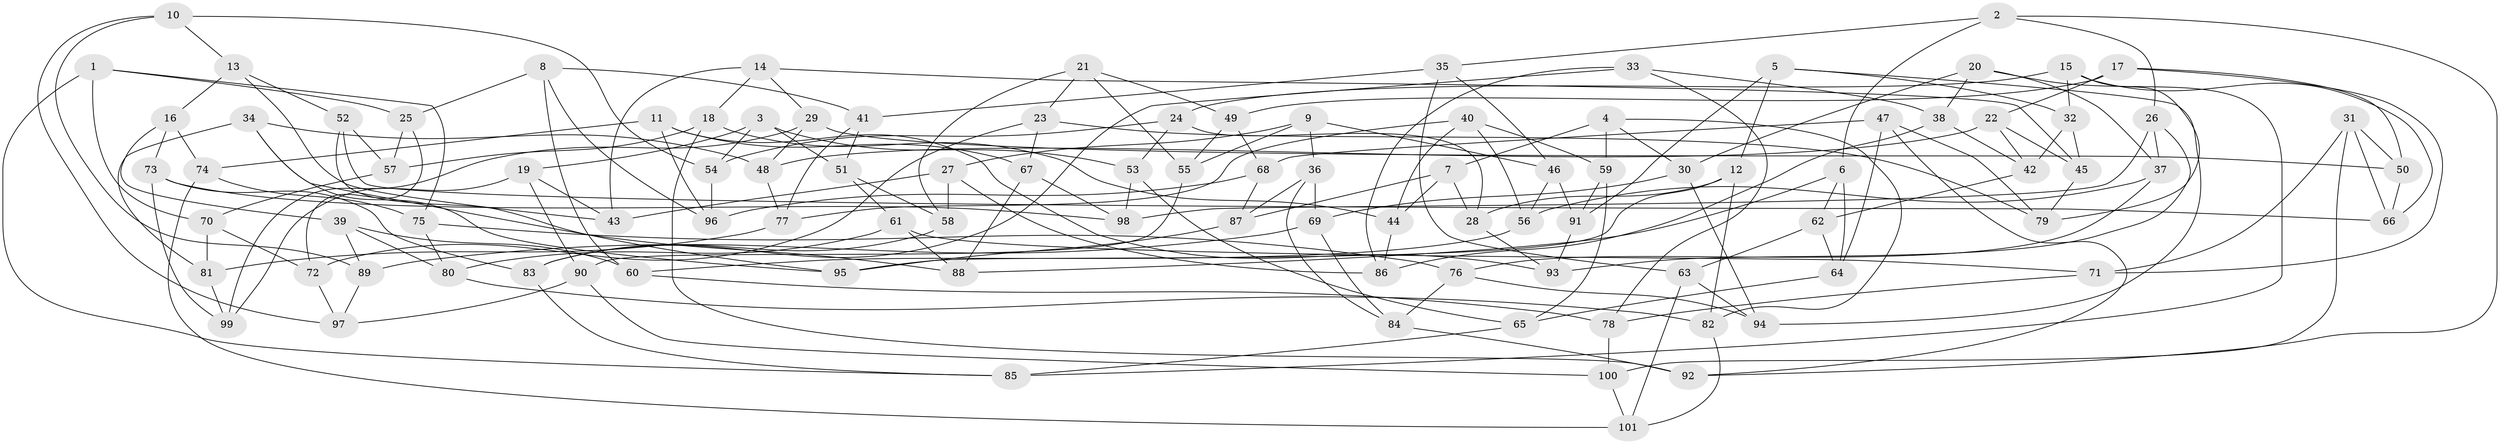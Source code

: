 // Generated by graph-tools (version 1.1) at 2025/50/03/09/25 03:50:45]
// undirected, 101 vertices, 202 edges
graph export_dot {
graph [start="1"]
  node [color=gray90,style=filled];
  1;
  2;
  3;
  4;
  5;
  6;
  7;
  8;
  9;
  10;
  11;
  12;
  13;
  14;
  15;
  16;
  17;
  18;
  19;
  20;
  21;
  22;
  23;
  24;
  25;
  26;
  27;
  28;
  29;
  30;
  31;
  32;
  33;
  34;
  35;
  36;
  37;
  38;
  39;
  40;
  41;
  42;
  43;
  44;
  45;
  46;
  47;
  48;
  49;
  50;
  51;
  52;
  53;
  54;
  55;
  56;
  57;
  58;
  59;
  60;
  61;
  62;
  63;
  64;
  65;
  66;
  67;
  68;
  69;
  70;
  71;
  72;
  73;
  74;
  75;
  76;
  77;
  78;
  79;
  80;
  81;
  82;
  83;
  84;
  85;
  86;
  87;
  88;
  89;
  90;
  91;
  92;
  93;
  94;
  95;
  96;
  97;
  98;
  99;
  100;
  101;
  1 -- 85;
  1 -- 75;
  1 -- 70;
  1 -- 25;
  2 -- 6;
  2 -- 26;
  2 -- 35;
  2 -- 92;
  3 -- 19;
  3 -- 53;
  3 -- 54;
  3 -- 51;
  4 -- 7;
  4 -- 59;
  4 -- 30;
  4 -- 82;
  5 -- 94;
  5 -- 12;
  5 -- 32;
  5 -- 91;
  6 -- 62;
  6 -- 88;
  6 -- 64;
  7 -- 44;
  7 -- 87;
  7 -- 28;
  8 -- 60;
  8 -- 41;
  8 -- 96;
  8 -- 25;
  9 -- 36;
  9 -- 27;
  9 -- 46;
  9 -- 55;
  10 -- 54;
  10 -- 89;
  10 -- 13;
  10 -- 97;
  11 -- 93;
  11 -- 67;
  11 -- 74;
  11 -- 96;
  12 -- 95;
  12 -- 82;
  12 -- 28;
  13 -- 52;
  13 -- 43;
  13 -- 16;
  14 -- 29;
  14 -- 43;
  14 -- 18;
  14 -- 45;
  15 -- 24;
  15 -- 79;
  15 -- 32;
  15 -- 66;
  16 -- 74;
  16 -- 73;
  16 -- 39;
  17 -- 49;
  17 -- 50;
  17 -- 71;
  17 -- 22;
  18 -- 57;
  18 -- 92;
  18 -- 44;
  19 -- 90;
  19 -- 99;
  19 -- 43;
  20 -- 37;
  20 -- 38;
  20 -- 85;
  20 -- 30;
  21 -- 23;
  21 -- 49;
  21 -- 58;
  21 -- 55;
  22 -- 48;
  22 -- 45;
  22 -- 42;
  23 -- 67;
  23 -- 79;
  23 -- 72;
  24 -- 53;
  24 -- 28;
  24 -- 54;
  25 -- 72;
  25 -- 57;
  26 -- 98;
  26 -- 37;
  26 -- 93;
  27 -- 58;
  27 -- 86;
  27 -- 43;
  28 -- 93;
  29 -- 50;
  29 -- 48;
  29 -- 99;
  30 -- 94;
  30 -- 69;
  31 -- 71;
  31 -- 66;
  31 -- 50;
  31 -- 100;
  32 -- 42;
  32 -- 45;
  33 -- 38;
  33 -- 86;
  33 -- 78;
  33 -- 83;
  34 -- 95;
  34 -- 48;
  34 -- 81;
  34 -- 88;
  35 -- 46;
  35 -- 63;
  35 -- 41;
  36 -- 84;
  36 -- 87;
  36 -- 69;
  37 -- 76;
  37 -- 56;
  38 -- 86;
  38 -- 42;
  39 -- 89;
  39 -- 60;
  39 -- 80;
  40 -- 56;
  40 -- 44;
  40 -- 59;
  40 -- 77;
  41 -- 77;
  41 -- 51;
  42 -- 62;
  44 -- 86;
  45 -- 79;
  46 -- 91;
  46 -- 56;
  47 -- 79;
  47 -- 92;
  47 -- 64;
  47 -- 68;
  48 -- 77;
  49 -- 55;
  49 -- 68;
  50 -- 66;
  51 -- 58;
  51 -- 61;
  52 -- 66;
  52 -- 57;
  52 -- 95;
  53 -- 65;
  53 -- 98;
  54 -- 96;
  55 -- 90;
  56 -- 60;
  57 -- 70;
  58 -- 83;
  59 -- 91;
  59 -- 65;
  60 -- 78;
  61 -- 71;
  61 -- 88;
  61 -- 80;
  62 -- 63;
  62 -- 64;
  63 -- 101;
  63 -- 94;
  64 -- 65;
  65 -- 85;
  67 -- 88;
  67 -- 98;
  68 -- 87;
  68 -- 96;
  69 -- 89;
  69 -- 84;
  70 -- 72;
  70 -- 81;
  71 -- 78;
  72 -- 97;
  73 -- 83;
  73 -- 99;
  73 -- 98;
  74 -- 101;
  74 -- 75;
  75 -- 80;
  75 -- 76;
  76 -- 84;
  76 -- 94;
  77 -- 81;
  78 -- 100;
  80 -- 82;
  81 -- 99;
  82 -- 101;
  83 -- 85;
  84 -- 92;
  87 -- 95;
  89 -- 97;
  90 -- 97;
  90 -- 100;
  91 -- 93;
  100 -- 101;
}

